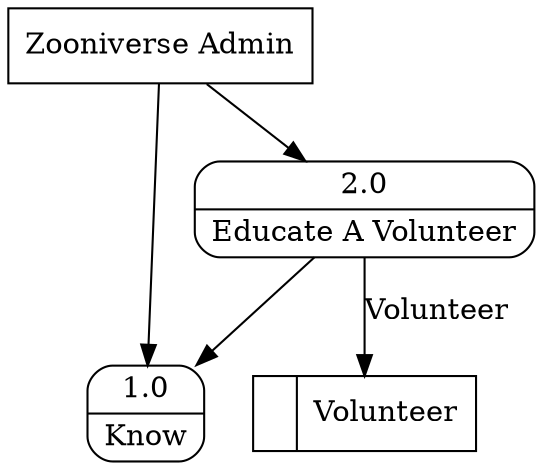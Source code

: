 digraph dfd2{ 
node[shape=record]
200 [label="<f0>  |<f1> Volunteer " ];
201 [label="Zooniverse Admin" shape=box];
202 [label="{<f0> 1.0|<f1> Know }" shape=Mrecord];
203 [label="{<f0> 2.0|<f1> Educate A Volunteer }" shape=Mrecord];
201 -> 202
201 -> 203
203 -> 202
203 -> 200 [label="Volunteer"]
}